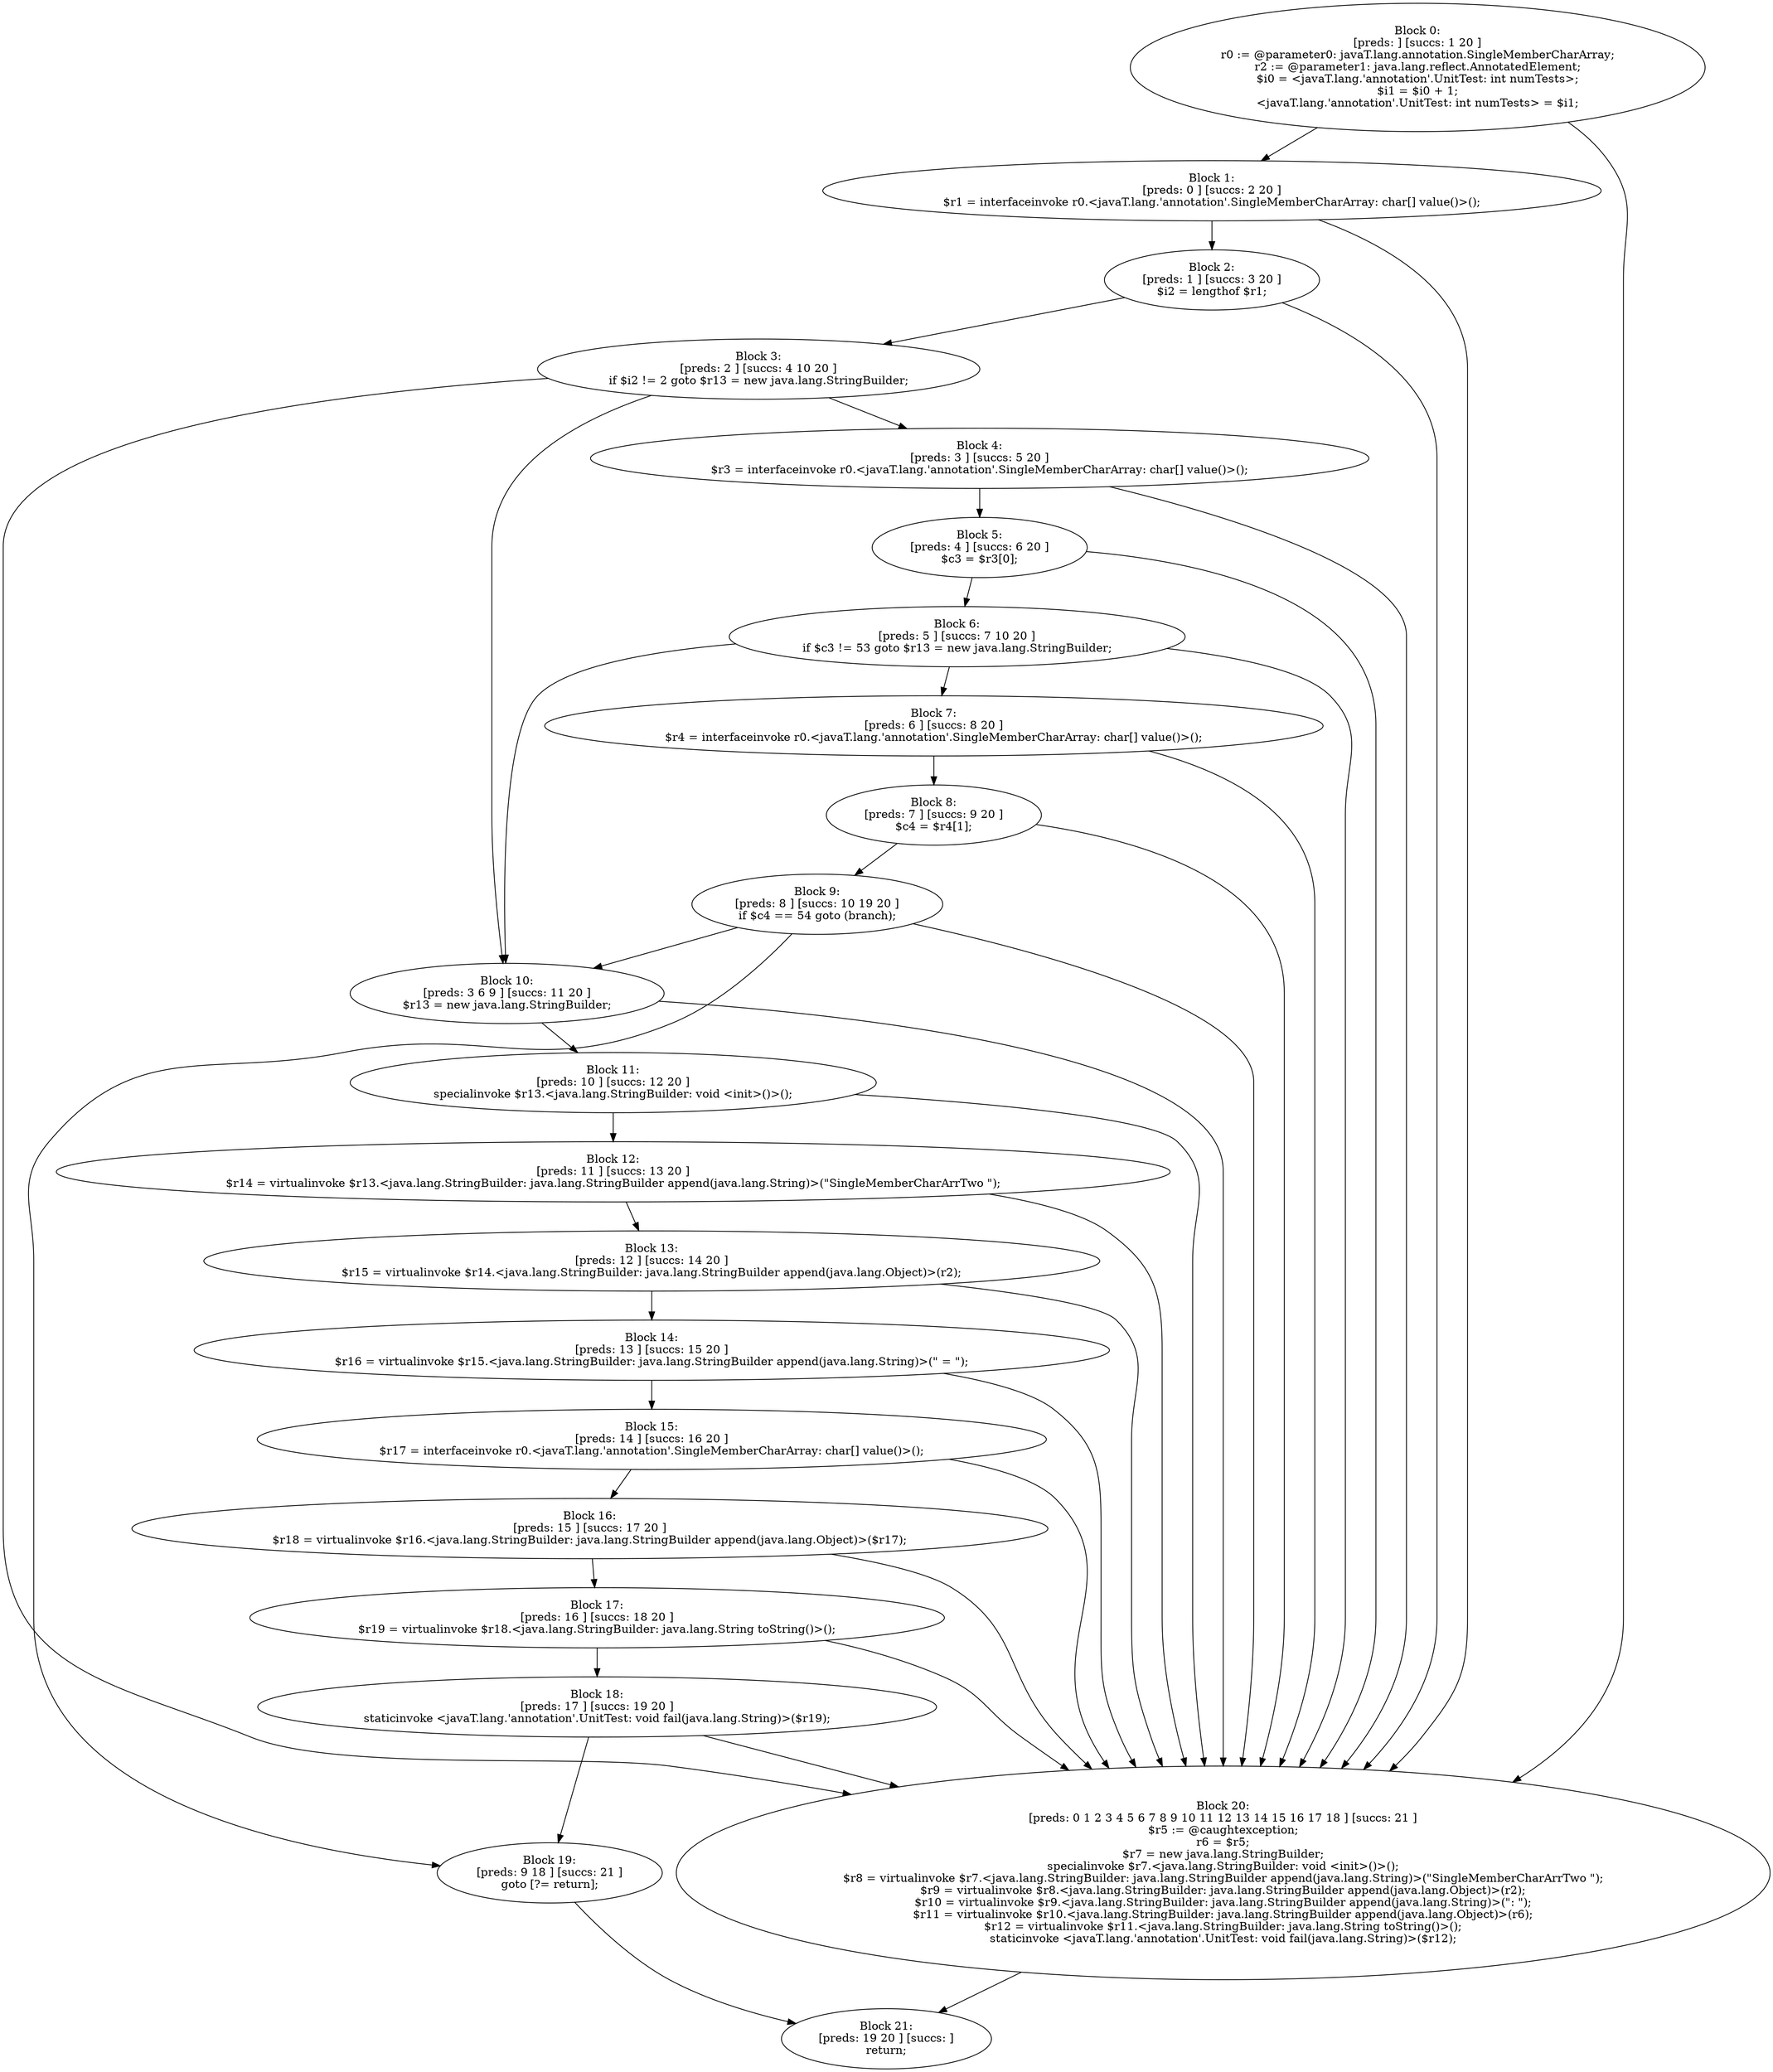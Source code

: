 digraph "unitGraph" {
    "Block 0:
[preds: ] [succs: 1 20 ]
r0 := @parameter0: javaT.lang.annotation.SingleMemberCharArray;
r2 := @parameter1: java.lang.reflect.AnnotatedElement;
$i0 = <javaT.lang.'annotation'.UnitTest: int numTests>;
$i1 = $i0 + 1;
<javaT.lang.'annotation'.UnitTest: int numTests> = $i1;
"
    "Block 1:
[preds: 0 ] [succs: 2 20 ]
$r1 = interfaceinvoke r0.<javaT.lang.'annotation'.SingleMemberCharArray: char[] value()>();
"
    "Block 2:
[preds: 1 ] [succs: 3 20 ]
$i2 = lengthof $r1;
"
    "Block 3:
[preds: 2 ] [succs: 4 10 20 ]
if $i2 != 2 goto $r13 = new java.lang.StringBuilder;
"
    "Block 4:
[preds: 3 ] [succs: 5 20 ]
$r3 = interfaceinvoke r0.<javaT.lang.'annotation'.SingleMemberCharArray: char[] value()>();
"
    "Block 5:
[preds: 4 ] [succs: 6 20 ]
$c3 = $r3[0];
"
    "Block 6:
[preds: 5 ] [succs: 7 10 20 ]
if $c3 != 53 goto $r13 = new java.lang.StringBuilder;
"
    "Block 7:
[preds: 6 ] [succs: 8 20 ]
$r4 = interfaceinvoke r0.<javaT.lang.'annotation'.SingleMemberCharArray: char[] value()>();
"
    "Block 8:
[preds: 7 ] [succs: 9 20 ]
$c4 = $r4[1];
"
    "Block 9:
[preds: 8 ] [succs: 10 19 20 ]
if $c4 == 54 goto (branch);
"
    "Block 10:
[preds: 3 6 9 ] [succs: 11 20 ]
$r13 = new java.lang.StringBuilder;
"
    "Block 11:
[preds: 10 ] [succs: 12 20 ]
specialinvoke $r13.<java.lang.StringBuilder: void <init>()>();
"
    "Block 12:
[preds: 11 ] [succs: 13 20 ]
$r14 = virtualinvoke $r13.<java.lang.StringBuilder: java.lang.StringBuilder append(java.lang.String)>(\"SingleMemberCharArrTwo \");
"
    "Block 13:
[preds: 12 ] [succs: 14 20 ]
$r15 = virtualinvoke $r14.<java.lang.StringBuilder: java.lang.StringBuilder append(java.lang.Object)>(r2);
"
    "Block 14:
[preds: 13 ] [succs: 15 20 ]
$r16 = virtualinvoke $r15.<java.lang.StringBuilder: java.lang.StringBuilder append(java.lang.String)>(\" = \");
"
    "Block 15:
[preds: 14 ] [succs: 16 20 ]
$r17 = interfaceinvoke r0.<javaT.lang.'annotation'.SingleMemberCharArray: char[] value()>();
"
    "Block 16:
[preds: 15 ] [succs: 17 20 ]
$r18 = virtualinvoke $r16.<java.lang.StringBuilder: java.lang.StringBuilder append(java.lang.Object)>($r17);
"
    "Block 17:
[preds: 16 ] [succs: 18 20 ]
$r19 = virtualinvoke $r18.<java.lang.StringBuilder: java.lang.String toString()>();
"
    "Block 18:
[preds: 17 ] [succs: 19 20 ]
staticinvoke <javaT.lang.'annotation'.UnitTest: void fail(java.lang.String)>($r19);
"
    "Block 19:
[preds: 9 18 ] [succs: 21 ]
goto [?= return];
"
    "Block 20:
[preds: 0 1 2 3 4 5 6 7 8 9 10 11 12 13 14 15 16 17 18 ] [succs: 21 ]
$r5 := @caughtexception;
r6 = $r5;
$r7 = new java.lang.StringBuilder;
specialinvoke $r7.<java.lang.StringBuilder: void <init>()>();
$r8 = virtualinvoke $r7.<java.lang.StringBuilder: java.lang.StringBuilder append(java.lang.String)>(\"SingleMemberCharArrTwo \");
$r9 = virtualinvoke $r8.<java.lang.StringBuilder: java.lang.StringBuilder append(java.lang.Object)>(r2);
$r10 = virtualinvoke $r9.<java.lang.StringBuilder: java.lang.StringBuilder append(java.lang.String)>(\": \");
$r11 = virtualinvoke $r10.<java.lang.StringBuilder: java.lang.StringBuilder append(java.lang.Object)>(r6);
$r12 = virtualinvoke $r11.<java.lang.StringBuilder: java.lang.String toString()>();
staticinvoke <javaT.lang.'annotation'.UnitTest: void fail(java.lang.String)>($r12);
"
    "Block 21:
[preds: 19 20 ] [succs: ]
return;
"
    "Block 0:
[preds: ] [succs: 1 20 ]
r0 := @parameter0: javaT.lang.annotation.SingleMemberCharArray;
r2 := @parameter1: java.lang.reflect.AnnotatedElement;
$i0 = <javaT.lang.'annotation'.UnitTest: int numTests>;
$i1 = $i0 + 1;
<javaT.lang.'annotation'.UnitTest: int numTests> = $i1;
"->"Block 1:
[preds: 0 ] [succs: 2 20 ]
$r1 = interfaceinvoke r0.<javaT.lang.'annotation'.SingleMemberCharArray: char[] value()>();
";
    "Block 0:
[preds: ] [succs: 1 20 ]
r0 := @parameter0: javaT.lang.annotation.SingleMemberCharArray;
r2 := @parameter1: java.lang.reflect.AnnotatedElement;
$i0 = <javaT.lang.'annotation'.UnitTest: int numTests>;
$i1 = $i0 + 1;
<javaT.lang.'annotation'.UnitTest: int numTests> = $i1;
"->"Block 20:
[preds: 0 1 2 3 4 5 6 7 8 9 10 11 12 13 14 15 16 17 18 ] [succs: 21 ]
$r5 := @caughtexception;
r6 = $r5;
$r7 = new java.lang.StringBuilder;
specialinvoke $r7.<java.lang.StringBuilder: void <init>()>();
$r8 = virtualinvoke $r7.<java.lang.StringBuilder: java.lang.StringBuilder append(java.lang.String)>(\"SingleMemberCharArrTwo \");
$r9 = virtualinvoke $r8.<java.lang.StringBuilder: java.lang.StringBuilder append(java.lang.Object)>(r2);
$r10 = virtualinvoke $r9.<java.lang.StringBuilder: java.lang.StringBuilder append(java.lang.String)>(\": \");
$r11 = virtualinvoke $r10.<java.lang.StringBuilder: java.lang.StringBuilder append(java.lang.Object)>(r6);
$r12 = virtualinvoke $r11.<java.lang.StringBuilder: java.lang.String toString()>();
staticinvoke <javaT.lang.'annotation'.UnitTest: void fail(java.lang.String)>($r12);
";
    "Block 1:
[preds: 0 ] [succs: 2 20 ]
$r1 = interfaceinvoke r0.<javaT.lang.'annotation'.SingleMemberCharArray: char[] value()>();
"->"Block 2:
[preds: 1 ] [succs: 3 20 ]
$i2 = lengthof $r1;
";
    "Block 1:
[preds: 0 ] [succs: 2 20 ]
$r1 = interfaceinvoke r0.<javaT.lang.'annotation'.SingleMemberCharArray: char[] value()>();
"->"Block 20:
[preds: 0 1 2 3 4 5 6 7 8 9 10 11 12 13 14 15 16 17 18 ] [succs: 21 ]
$r5 := @caughtexception;
r6 = $r5;
$r7 = new java.lang.StringBuilder;
specialinvoke $r7.<java.lang.StringBuilder: void <init>()>();
$r8 = virtualinvoke $r7.<java.lang.StringBuilder: java.lang.StringBuilder append(java.lang.String)>(\"SingleMemberCharArrTwo \");
$r9 = virtualinvoke $r8.<java.lang.StringBuilder: java.lang.StringBuilder append(java.lang.Object)>(r2);
$r10 = virtualinvoke $r9.<java.lang.StringBuilder: java.lang.StringBuilder append(java.lang.String)>(\": \");
$r11 = virtualinvoke $r10.<java.lang.StringBuilder: java.lang.StringBuilder append(java.lang.Object)>(r6);
$r12 = virtualinvoke $r11.<java.lang.StringBuilder: java.lang.String toString()>();
staticinvoke <javaT.lang.'annotation'.UnitTest: void fail(java.lang.String)>($r12);
";
    "Block 2:
[preds: 1 ] [succs: 3 20 ]
$i2 = lengthof $r1;
"->"Block 3:
[preds: 2 ] [succs: 4 10 20 ]
if $i2 != 2 goto $r13 = new java.lang.StringBuilder;
";
    "Block 2:
[preds: 1 ] [succs: 3 20 ]
$i2 = lengthof $r1;
"->"Block 20:
[preds: 0 1 2 3 4 5 6 7 8 9 10 11 12 13 14 15 16 17 18 ] [succs: 21 ]
$r5 := @caughtexception;
r6 = $r5;
$r7 = new java.lang.StringBuilder;
specialinvoke $r7.<java.lang.StringBuilder: void <init>()>();
$r8 = virtualinvoke $r7.<java.lang.StringBuilder: java.lang.StringBuilder append(java.lang.String)>(\"SingleMemberCharArrTwo \");
$r9 = virtualinvoke $r8.<java.lang.StringBuilder: java.lang.StringBuilder append(java.lang.Object)>(r2);
$r10 = virtualinvoke $r9.<java.lang.StringBuilder: java.lang.StringBuilder append(java.lang.String)>(\": \");
$r11 = virtualinvoke $r10.<java.lang.StringBuilder: java.lang.StringBuilder append(java.lang.Object)>(r6);
$r12 = virtualinvoke $r11.<java.lang.StringBuilder: java.lang.String toString()>();
staticinvoke <javaT.lang.'annotation'.UnitTest: void fail(java.lang.String)>($r12);
";
    "Block 3:
[preds: 2 ] [succs: 4 10 20 ]
if $i2 != 2 goto $r13 = new java.lang.StringBuilder;
"->"Block 4:
[preds: 3 ] [succs: 5 20 ]
$r3 = interfaceinvoke r0.<javaT.lang.'annotation'.SingleMemberCharArray: char[] value()>();
";
    "Block 3:
[preds: 2 ] [succs: 4 10 20 ]
if $i2 != 2 goto $r13 = new java.lang.StringBuilder;
"->"Block 10:
[preds: 3 6 9 ] [succs: 11 20 ]
$r13 = new java.lang.StringBuilder;
";
    "Block 3:
[preds: 2 ] [succs: 4 10 20 ]
if $i2 != 2 goto $r13 = new java.lang.StringBuilder;
"->"Block 20:
[preds: 0 1 2 3 4 5 6 7 8 9 10 11 12 13 14 15 16 17 18 ] [succs: 21 ]
$r5 := @caughtexception;
r6 = $r5;
$r7 = new java.lang.StringBuilder;
specialinvoke $r7.<java.lang.StringBuilder: void <init>()>();
$r8 = virtualinvoke $r7.<java.lang.StringBuilder: java.lang.StringBuilder append(java.lang.String)>(\"SingleMemberCharArrTwo \");
$r9 = virtualinvoke $r8.<java.lang.StringBuilder: java.lang.StringBuilder append(java.lang.Object)>(r2);
$r10 = virtualinvoke $r9.<java.lang.StringBuilder: java.lang.StringBuilder append(java.lang.String)>(\": \");
$r11 = virtualinvoke $r10.<java.lang.StringBuilder: java.lang.StringBuilder append(java.lang.Object)>(r6);
$r12 = virtualinvoke $r11.<java.lang.StringBuilder: java.lang.String toString()>();
staticinvoke <javaT.lang.'annotation'.UnitTest: void fail(java.lang.String)>($r12);
";
    "Block 4:
[preds: 3 ] [succs: 5 20 ]
$r3 = interfaceinvoke r0.<javaT.lang.'annotation'.SingleMemberCharArray: char[] value()>();
"->"Block 5:
[preds: 4 ] [succs: 6 20 ]
$c3 = $r3[0];
";
    "Block 4:
[preds: 3 ] [succs: 5 20 ]
$r3 = interfaceinvoke r0.<javaT.lang.'annotation'.SingleMemberCharArray: char[] value()>();
"->"Block 20:
[preds: 0 1 2 3 4 5 6 7 8 9 10 11 12 13 14 15 16 17 18 ] [succs: 21 ]
$r5 := @caughtexception;
r6 = $r5;
$r7 = new java.lang.StringBuilder;
specialinvoke $r7.<java.lang.StringBuilder: void <init>()>();
$r8 = virtualinvoke $r7.<java.lang.StringBuilder: java.lang.StringBuilder append(java.lang.String)>(\"SingleMemberCharArrTwo \");
$r9 = virtualinvoke $r8.<java.lang.StringBuilder: java.lang.StringBuilder append(java.lang.Object)>(r2);
$r10 = virtualinvoke $r9.<java.lang.StringBuilder: java.lang.StringBuilder append(java.lang.String)>(\": \");
$r11 = virtualinvoke $r10.<java.lang.StringBuilder: java.lang.StringBuilder append(java.lang.Object)>(r6);
$r12 = virtualinvoke $r11.<java.lang.StringBuilder: java.lang.String toString()>();
staticinvoke <javaT.lang.'annotation'.UnitTest: void fail(java.lang.String)>($r12);
";
    "Block 5:
[preds: 4 ] [succs: 6 20 ]
$c3 = $r3[0];
"->"Block 6:
[preds: 5 ] [succs: 7 10 20 ]
if $c3 != 53 goto $r13 = new java.lang.StringBuilder;
";
    "Block 5:
[preds: 4 ] [succs: 6 20 ]
$c3 = $r3[0];
"->"Block 20:
[preds: 0 1 2 3 4 5 6 7 8 9 10 11 12 13 14 15 16 17 18 ] [succs: 21 ]
$r5 := @caughtexception;
r6 = $r5;
$r7 = new java.lang.StringBuilder;
specialinvoke $r7.<java.lang.StringBuilder: void <init>()>();
$r8 = virtualinvoke $r7.<java.lang.StringBuilder: java.lang.StringBuilder append(java.lang.String)>(\"SingleMemberCharArrTwo \");
$r9 = virtualinvoke $r8.<java.lang.StringBuilder: java.lang.StringBuilder append(java.lang.Object)>(r2);
$r10 = virtualinvoke $r9.<java.lang.StringBuilder: java.lang.StringBuilder append(java.lang.String)>(\": \");
$r11 = virtualinvoke $r10.<java.lang.StringBuilder: java.lang.StringBuilder append(java.lang.Object)>(r6);
$r12 = virtualinvoke $r11.<java.lang.StringBuilder: java.lang.String toString()>();
staticinvoke <javaT.lang.'annotation'.UnitTest: void fail(java.lang.String)>($r12);
";
    "Block 6:
[preds: 5 ] [succs: 7 10 20 ]
if $c3 != 53 goto $r13 = new java.lang.StringBuilder;
"->"Block 7:
[preds: 6 ] [succs: 8 20 ]
$r4 = interfaceinvoke r0.<javaT.lang.'annotation'.SingleMemberCharArray: char[] value()>();
";
    "Block 6:
[preds: 5 ] [succs: 7 10 20 ]
if $c3 != 53 goto $r13 = new java.lang.StringBuilder;
"->"Block 10:
[preds: 3 6 9 ] [succs: 11 20 ]
$r13 = new java.lang.StringBuilder;
";
    "Block 6:
[preds: 5 ] [succs: 7 10 20 ]
if $c3 != 53 goto $r13 = new java.lang.StringBuilder;
"->"Block 20:
[preds: 0 1 2 3 4 5 6 7 8 9 10 11 12 13 14 15 16 17 18 ] [succs: 21 ]
$r5 := @caughtexception;
r6 = $r5;
$r7 = new java.lang.StringBuilder;
specialinvoke $r7.<java.lang.StringBuilder: void <init>()>();
$r8 = virtualinvoke $r7.<java.lang.StringBuilder: java.lang.StringBuilder append(java.lang.String)>(\"SingleMemberCharArrTwo \");
$r9 = virtualinvoke $r8.<java.lang.StringBuilder: java.lang.StringBuilder append(java.lang.Object)>(r2);
$r10 = virtualinvoke $r9.<java.lang.StringBuilder: java.lang.StringBuilder append(java.lang.String)>(\": \");
$r11 = virtualinvoke $r10.<java.lang.StringBuilder: java.lang.StringBuilder append(java.lang.Object)>(r6);
$r12 = virtualinvoke $r11.<java.lang.StringBuilder: java.lang.String toString()>();
staticinvoke <javaT.lang.'annotation'.UnitTest: void fail(java.lang.String)>($r12);
";
    "Block 7:
[preds: 6 ] [succs: 8 20 ]
$r4 = interfaceinvoke r0.<javaT.lang.'annotation'.SingleMemberCharArray: char[] value()>();
"->"Block 8:
[preds: 7 ] [succs: 9 20 ]
$c4 = $r4[1];
";
    "Block 7:
[preds: 6 ] [succs: 8 20 ]
$r4 = interfaceinvoke r0.<javaT.lang.'annotation'.SingleMemberCharArray: char[] value()>();
"->"Block 20:
[preds: 0 1 2 3 4 5 6 7 8 9 10 11 12 13 14 15 16 17 18 ] [succs: 21 ]
$r5 := @caughtexception;
r6 = $r5;
$r7 = new java.lang.StringBuilder;
specialinvoke $r7.<java.lang.StringBuilder: void <init>()>();
$r8 = virtualinvoke $r7.<java.lang.StringBuilder: java.lang.StringBuilder append(java.lang.String)>(\"SingleMemberCharArrTwo \");
$r9 = virtualinvoke $r8.<java.lang.StringBuilder: java.lang.StringBuilder append(java.lang.Object)>(r2);
$r10 = virtualinvoke $r9.<java.lang.StringBuilder: java.lang.StringBuilder append(java.lang.String)>(\": \");
$r11 = virtualinvoke $r10.<java.lang.StringBuilder: java.lang.StringBuilder append(java.lang.Object)>(r6);
$r12 = virtualinvoke $r11.<java.lang.StringBuilder: java.lang.String toString()>();
staticinvoke <javaT.lang.'annotation'.UnitTest: void fail(java.lang.String)>($r12);
";
    "Block 8:
[preds: 7 ] [succs: 9 20 ]
$c4 = $r4[1];
"->"Block 9:
[preds: 8 ] [succs: 10 19 20 ]
if $c4 == 54 goto (branch);
";
    "Block 8:
[preds: 7 ] [succs: 9 20 ]
$c4 = $r4[1];
"->"Block 20:
[preds: 0 1 2 3 4 5 6 7 8 9 10 11 12 13 14 15 16 17 18 ] [succs: 21 ]
$r5 := @caughtexception;
r6 = $r5;
$r7 = new java.lang.StringBuilder;
specialinvoke $r7.<java.lang.StringBuilder: void <init>()>();
$r8 = virtualinvoke $r7.<java.lang.StringBuilder: java.lang.StringBuilder append(java.lang.String)>(\"SingleMemberCharArrTwo \");
$r9 = virtualinvoke $r8.<java.lang.StringBuilder: java.lang.StringBuilder append(java.lang.Object)>(r2);
$r10 = virtualinvoke $r9.<java.lang.StringBuilder: java.lang.StringBuilder append(java.lang.String)>(\": \");
$r11 = virtualinvoke $r10.<java.lang.StringBuilder: java.lang.StringBuilder append(java.lang.Object)>(r6);
$r12 = virtualinvoke $r11.<java.lang.StringBuilder: java.lang.String toString()>();
staticinvoke <javaT.lang.'annotation'.UnitTest: void fail(java.lang.String)>($r12);
";
    "Block 9:
[preds: 8 ] [succs: 10 19 20 ]
if $c4 == 54 goto (branch);
"->"Block 10:
[preds: 3 6 9 ] [succs: 11 20 ]
$r13 = new java.lang.StringBuilder;
";
    "Block 9:
[preds: 8 ] [succs: 10 19 20 ]
if $c4 == 54 goto (branch);
"->"Block 19:
[preds: 9 18 ] [succs: 21 ]
goto [?= return];
";
    "Block 9:
[preds: 8 ] [succs: 10 19 20 ]
if $c4 == 54 goto (branch);
"->"Block 20:
[preds: 0 1 2 3 4 5 6 7 8 9 10 11 12 13 14 15 16 17 18 ] [succs: 21 ]
$r5 := @caughtexception;
r6 = $r5;
$r7 = new java.lang.StringBuilder;
specialinvoke $r7.<java.lang.StringBuilder: void <init>()>();
$r8 = virtualinvoke $r7.<java.lang.StringBuilder: java.lang.StringBuilder append(java.lang.String)>(\"SingleMemberCharArrTwo \");
$r9 = virtualinvoke $r8.<java.lang.StringBuilder: java.lang.StringBuilder append(java.lang.Object)>(r2);
$r10 = virtualinvoke $r9.<java.lang.StringBuilder: java.lang.StringBuilder append(java.lang.String)>(\": \");
$r11 = virtualinvoke $r10.<java.lang.StringBuilder: java.lang.StringBuilder append(java.lang.Object)>(r6);
$r12 = virtualinvoke $r11.<java.lang.StringBuilder: java.lang.String toString()>();
staticinvoke <javaT.lang.'annotation'.UnitTest: void fail(java.lang.String)>($r12);
";
    "Block 10:
[preds: 3 6 9 ] [succs: 11 20 ]
$r13 = new java.lang.StringBuilder;
"->"Block 11:
[preds: 10 ] [succs: 12 20 ]
specialinvoke $r13.<java.lang.StringBuilder: void <init>()>();
";
    "Block 10:
[preds: 3 6 9 ] [succs: 11 20 ]
$r13 = new java.lang.StringBuilder;
"->"Block 20:
[preds: 0 1 2 3 4 5 6 7 8 9 10 11 12 13 14 15 16 17 18 ] [succs: 21 ]
$r5 := @caughtexception;
r6 = $r5;
$r7 = new java.lang.StringBuilder;
specialinvoke $r7.<java.lang.StringBuilder: void <init>()>();
$r8 = virtualinvoke $r7.<java.lang.StringBuilder: java.lang.StringBuilder append(java.lang.String)>(\"SingleMemberCharArrTwo \");
$r9 = virtualinvoke $r8.<java.lang.StringBuilder: java.lang.StringBuilder append(java.lang.Object)>(r2);
$r10 = virtualinvoke $r9.<java.lang.StringBuilder: java.lang.StringBuilder append(java.lang.String)>(\": \");
$r11 = virtualinvoke $r10.<java.lang.StringBuilder: java.lang.StringBuilder append(java.lang.Object)>(r6);
$r12 = virtualinvoke $r11.<java.lang.StringBuilder: java.lang.String toString()>();
staticinvoke <javaT.lang.'annotation'.UnitTest: void fail(java.lang.String)>($r12);
";
    "Block 11:
[preds: 10 ] [succs: 12 20 ]
specialinvoke $r13.<java.lang.StringBuilder: void <init>()>();
"->"Block 12:
[preds: 11 ] [succs: 13 20 ]
$r14 = virtualinvoke $r13.<java.lang.StringBuilder: java.lang.StringBuilder append(java.lang.String)>(\"SingleMemberCharArrTwo \");
";
    "Block 11:
[preds: 10 ] [succs: 12 20 ]
specialinvoke $r13.<java.lang.StringBuilder: void <init>()>();
"->"Block 20:
[preds: 0 1 2 3 4 5 6 7 8 9 10 11 12 13 14 15 16 17 18 ] [succs: 21 ]
$r5 := @caughtexception;
r6 = $r5;
$r7 = new java.lang.StringBuilder;
specialinvoke $r7.<java.lang.StringBuilder: void <init>()>();
$r8 = virtualinvoke $r7.<java.lang.StringBuilder: java.lang.StringBuilder append(java.lang.String)>(\"SingleMemberCharArrTwo \");
$r9 = virtualinvoke $r8.<java.lang.StringBuilder: java.lang.StringBuilder append(java.lang.Object)>(r2);
$r10 = virtualinvoke $r9.<java.lang.StringBuilder: java.lang.StringBuilder append(java.lang.String)>(\": \");
$r11 = virtualinvoke $r10.<java.lang.StringBuilder: java.lang.StringBuilder append(java.lang.Object)>(r6);
$r12 = virtualinvoke $r11.<java.lang.StringBuilder: java.lang.String toString()>();
staticinvoke <javaT.lang.'annotation'.UnitTest: void fail(java.lang.String)>($r12);
";
    "Block 12:
[preds: 11 ] [succs: 13 20 ]
$r14 = virtualinvoke $r13.<java.lang.StringBuilder: java.lang.StringBuilder append(java.lang.String)>(\"SingleMemberCharArrTwo \");
"->"Block 13:
[preds: 12 ] [succs: 14 20 ]
$r15 = virtualinvoke $r14.<java.lang.StringBuilder: java.lang.StringBuilder append(java.lang.Object)>(r2);
";
    "Block 12:
[preds: 11 ] [succs: 13 20 ]
$r14 = virtualinvoke $r13.<java.lang.StringBuilder: java.lang.StringBuilder append(java.lang.String)>(\"SingleMemberCharArrTwo \");
"->"Block 20:
[preds: 0 1 2 3 4 5 6 7 8 9 10 11 12 13 14 15 16 17 18 ] [succs: 21 ]
$r5 := @caughtexception;
r6 = $r5;
$r7 = new java.lang.StringBuilder;
specialinvoke $r7.<java.lang.StringBuilder: void <init>()>();
$r8 = virtualinvoke $r7.<java.lang.StringBuilder: java.lang.StringBuilder append(java.lang.String)>(\"SingleMemberCharArrTwo \");
$r9 = virtualinvoke $r8.<java.lang.StringBuilder: java.lang.StringBuilder append(java.lang.Object)>(r2);
$r10 = virtualinvoke $r9.<java.lang.StringBuilder: java.lang.StringBuilder append(java.lang.String)>(\": \");
$r11 = virtualinvoke $r10.<java.lang.StringBuilder: java.lang.StringBuilder append(java.lang.Object)>(r6);
$r12 = virtualinvoke $r11.<java.lang.StringBuilder: java.lang.String toString()>();
staticinvoke <javaT.lang.'annotation'.UnitTest: void fail(java.lang.String)>($r12);
";
    "Block 13:
[preds: 12 ] [succs: 14 20 ]
$r15 = virtualinvoke $r14.<java.lang.StringBuilder: java.lang.StringBuilder append(java.lang.Object)>(r2);
"->"Block 14:
[preds: 13 ] [succs: 15 20 ]
$r16 = virtualinvoke $r15.<java.lang.StringBuilder: java.lang.StringBuilder append(java.lang.String)>(\" = \");
";
    "Block 13:
[preds: 12 ] [succs: 14 20 ]
$r15 = virtualinvoke $r14.<java.lang.StringBuilder: java.lang.StringBuilder append(java.lang.Object)>(r2);
"->"Block 20:
[preds: 0 1 2 3 4 5 6 7 8 9 10 11 12 13 14 15 16 17 18 ] [succs: 21 ]
$r5 := @caughtexception;
r6 = $r5;
$r7 = new java.lang.StringBuilder;
specialinvoke $r7.<java.lang.StringBuilder: void <init>()>();
$r8 = virtualinvoke $r7.<java.lang.StringBuilder: java.lang.StringBuilder append(java.lang.String)>(\"SingleMemberCharArrTwo \");
$r9 = virtualinvoke $r8.<java.lang.StringBuilder: java.lang.StringBuilder append(java.lang.Object)>(r2);
$r10 = virtualinvoke $r9.<java.lang.StringBuilder: java.lang.StringBuilder append(java.lang.String)>(\": \");
$r11 = virtualinvoke $r10.<java.lang.StringBuilder: java.lang.StringBuilder append(java.lang.Object)>(r6);
$r12 = virtualinvoke $r11.<java.lang.StringBuilder: java.lang.String toString()>();
staticinvoke <javaT.lang.'annotation'.UnitTest: void fail(java.lang.String)>($r12);
";
    "Block 14:
[preds: 13 ] [succs: 15 20 ]
$r16 = virtualinvoke $r15.<java.lang.StringBuilder: java.lang.StringBuilder append(java.lang.String)>(\" = \");
"->"Block 15:
[preds: 14 ] [succs: 16 20 ]
$r17 = interfaceinvoke r0.<javaT.lang.'annotation'.SingleMemberCharArray: char[] value()>();
";
    "Block 14:
[preds: 13 ] [succs: 15 20 ]
$r16 = virtualinvoke $r15.<java.lang.StringBuilder: java.lang.StringBuilder append(java.lang.String)>(\" = \");
"->"Block 20:
[preds: 0 1 2 3 4 5 6 7 8 9 10 11 12 13 14 15 16 17 18 ] [succs: 21 ]
$r5 := @caughtexception;
r6 = $r5;
$r7 = new java.lang.StringBuilder;
specialinvoke $r7.<java.lang.StringBuilder: void <init>()>();
$r8 = virtualinvoke $r7.<java.lang.StringBuilder: java.lang.StringBuilder append(java.lang.String)>(\"SingleMemberCharArrTwo \");
$r9 = virtualinvoke $r8.<java.lang.StringBuilder: java.lang.StringBuilder append(java.lang.Object)>(r2);
$r10 = virtualinvoke $r9.<java.lang.StringBuilder: java.lang.StringBuilder append(java.lang.String)>(\": \");
$r11 = virtualinvoke $r10.<java.lang.StringBuilder: java.lang.StringBuilder append(java.lang.Object)>(r6);
$r12 = virtualinvoke $r11.<java.lang.StringBuilder: java.lang.String toString()>();
staticinvoke <javaT.lang.'annotation'.UnitTest: void fail(java.lang.String)>($r12);
";
    "Block 15:
[preds: 14 ] [succs: 16 20 ]
$r17 = interfaceinvoke r0.<javaT.lang.'annotation'.SingleMemberCharArray: char[] value()>();
"->"Block 16:
[preds: 15 ] [succs: 17 20 ]
$r18 = virtualinvoke $r16.<java.lang.StringBuilder: java.lang.StringBuilder append(java.lang.Object)>($r17);
";
    "Block 15:
[preds: 14 ] [succs: 16 20 ]
$r17 = interfaceinvoke r0.<javaT.lang.'annotation'.SingleMemberCharArray: char[] value()>();
"->"Block 20:
[preds: 0 1 2 3 4 5 6 7 8 9 10 11 12 13 14 15 16 17 18 ] [succs: 21 ]
$r5 := @caughtexception;
r6 = $r5;
$r7 = new java.lang.StringBuilder;
specialinvoke $r7.<java.lang.StringBuilder: void <init>()>();
$r8 = virtualinvoke $r7.<java.lang.StringBuilder: java.lang.StringBuilder append(java.lang.String)>(\"SingleMemberCharArrTwo \");
$r9 = virtualinvoke $r8.<java.lang.StringBuilder: java.lang.StringBuilder append(java.lang.Object)>(r2);
$r10 = virtualinvoke $r9.<java.lang.StringBuilder: java.lang.StringBuilder append(java.lang.String)>(\": \");
$r11 = virtualinvoke $r10.<java.lang.StringBuilder: java.lang.StringBuilder append(java.lang.Object)>(r6);
$r12 = virtualinvoke $r11.<java.lang.StringBuilder: java.lang.String toString()>();
staticinvoke <javaT.lang.'annotation'.UnitTest: void fail(java.lang.String)>($r12);
";
    "Block 16:
[preds: 15 ] [succs: 17 20 ]
$r18 = virtualinvoke $r16.<java.lang.StringBuilder: java.lang.StringBuilder append(java.lang.Object)>($r17);
"->"Block 17:
[preds: 16 ] [succs: 18 20 ]
$r19 = virtualinvoke $r18.<java.lang.StringBuilder: java.lang.String toString()>();
";
    "Block 16:
[preds: 15 ] [succs: 17 20 ]
$r18 = virtualinvoke $r16.<java.lang.StringBuilder: java.lang.StringBuilder append(java.lang.Object)>($r17);
"->"Block 20:
[preds: 0 1 2 3 4 5 6 7 8 9 10 11 12 13 14 15 16 17 18 ] [succs: 21 ]
$r5 := @caughtexception;
r6 = $r5;
$r7 = new java.lang.StringBuilder;
specialinvoke $r7.<java.lang.StringBuilder: void <init>()>();
$r8 = virtualinvoke $r7.<java.lang.StringBuilder: java.lang.StringBuilder append(java.lang.String)>(\"SingleMemberCharArrTwo \");
$r9 = virtualinvoke $r8.<java.lang.StringBuilder: java.lang.StringBuilder append(java.lang.Object)>(r2);
$r10 = virtualinvoke $r9.<java.lang.StringBuilder: java.lang.StringBuilder append(java.lang.String)>(\": \");
$r11 = virtualinvoke $r10.<java.lang.StringBuilder: java.lang.StringBuilder append(java.lang.Object)>(r6);
$r12 = virtualinvoke $r11.<java.lang.StringBuilder: java.lang.String toString()>();
staticinvoke <javaT.lang.'annotation'.UnitTest: void fail(java.lang.String)>($r12);
";
    "Block 17:
[preds: 16 ] [succs: 18 20 ]
$r19 = virtualinvoke $r18.<java.lang.StringBuilder: java.lang.String toString()>();
"->"Block 18:
[preds: 17 ] [succs: 19 20 ]
staticinvoke <javaT.lang.'annotation'.UnitTest: void fail(java.lang.String)>($r19);
";
    "Block 17:
[preds: 16 ] [succs: 18 20 ]
$r19 = virtualinvoke $r18.<java.lang.StringBuilder: java.lang.String toString()>();
"->"Block 20:
[preds: 0 1 2 3 4 5 6 7 8 9 10 11 12 13 14 15 16 17 18 ] [succs: 21 ]
$r5 := @caughtexception;
r6 = $r5;
$r7 = new java.lang.StringBuilder;
specialinvoke $r7.<java.lang.StringBuilder: void <init>()>();
$r8 = virtualinvoke $r7.<java.lang.StringBuilder: java.lang.StringBuilder append(java.lang.String)>(\"SingleMemberCharArrTwo \");
$r9 = virtualinvoke $r8.<java.lang.StringBuilder: java.lang.StringBuilder append(java.lang.Object)>(r2);
$r10 = virtualinvoke $r9.<java.lang.StringBuilder: java.lang.StringBuilder append(java.lang.String)>(\": \");
$r11 = virtualinvoke $r10.<java.lang.StringBuilder: java.lang.StringBuilder append(java.lang.Object)>(r6);
$r12 = virtualinvoke $r11.<java.lang.StringBuilder: java.lang.String toString()>();
staticinvoke <javaT.lang.'annotation'.UnitTest: void fail(java.lang.String)>($r12);
";
    "Block 18:
[preds: 17 ] [succs: 19 20 ]
staticinvoke <javaT.lang.'annotation'.UnitTest: void fail(java.lang.String)>($r19);
"->"Block 19:
[preds: 9 18 ] [succs: 21 ]
goto [?= return];
";
    "Block 18:
[preds: 17 ] [succs: 19 20 ]
staticinvoke <javaT.lang.'annotation'.UnitTest: void fail(java.lang.String)>($r19);
"->"Block 20:
[preds: 0 1 2 3 4 5 6 7 8 9 10 11 12 13 14 15 16 17 18 ] [succs: 21 ]
$r5 := @caughtexception;
r6 = $r5;
$r7 = new java.lang.StringBuilder;
specialinvoke $r7.<java.lang.StringBuilder: void <init>()>();
$r8 = virtualinvoke $r7.<java.lang.StringBuilder: java.lang.StringBuilder append(java.lang.String)>(\"SingleMemberCharArrTwo \");
$r9 = virtualinvoke $r8.<java.lang.StringBuilder: java.lang.StringBuilder append(java.lang.Object)>(r2);
$r10 = virtualinvoke $r9.<java.lang.StringBuilder: java.lang.StringBuilder append(java.lang.String)>(\": \");
$r11 = virtualinvoke $r10.<java.lang.StringBuilder: java.lang.StringBuilder append(java.lang.Object)>(r6);
$r12 = virtualinvoke $r11.<java.lang.StringBuilder: java.lang.String toString()>();
staticinvoke <javaT.lang.'annotation'.UnitTest: void fail(java.lang.String)>($r12);
";
    "Block 19:
[preds: 9 18 ] [succs: 21 ]
goto [?= return];
"->"Block 21:
[preds: 19 20 ] [succs: ]
return;
";
    "Block 20:
[preds: 0 1 2 3 4 5 6 7 8 9 10 11 12 13 14 15 16 17 18 ] [succs: 21 ]
$r5 := @caughtexception;
r6 = $r5;
$r7 = new java.lang.StringBuilder;
specialinvoke $r7.<java.lang.StringBuilder: void <init>()>();
$r8 = virtualinvoke $r7.<java.lang.StringBuilder: java.lang.StringBuilder append(java.lang.String)>(\"SingleMemberCharArrTwo \");
$r9 = virtualinvoke $r8.<java.lang.StringBuilder: java.lang.StringBuilder append(java.lang.Object)>(r2);
$r10 = virtualinvoke $r9.<java.lang.StringBuilder: java.lang.StringBuilder append(java.lang.String)>(\": \");
$r11 = virtualinvoke $r10.<java.lang.StringBuilder: java.lang.StringBuilder append(java.lang.Object)>(r6);
$r12 = virtualinvoke $r11.<java.lang.StringBuilder: java.lang.String toString()>();
staticinvoke <javaT.lang.'annotation'.UnitTest: void fail(java.lang.String)>($r12);
"->"Block 21:
[preds: 19 20 ] [succs: ]
return;
";
}
